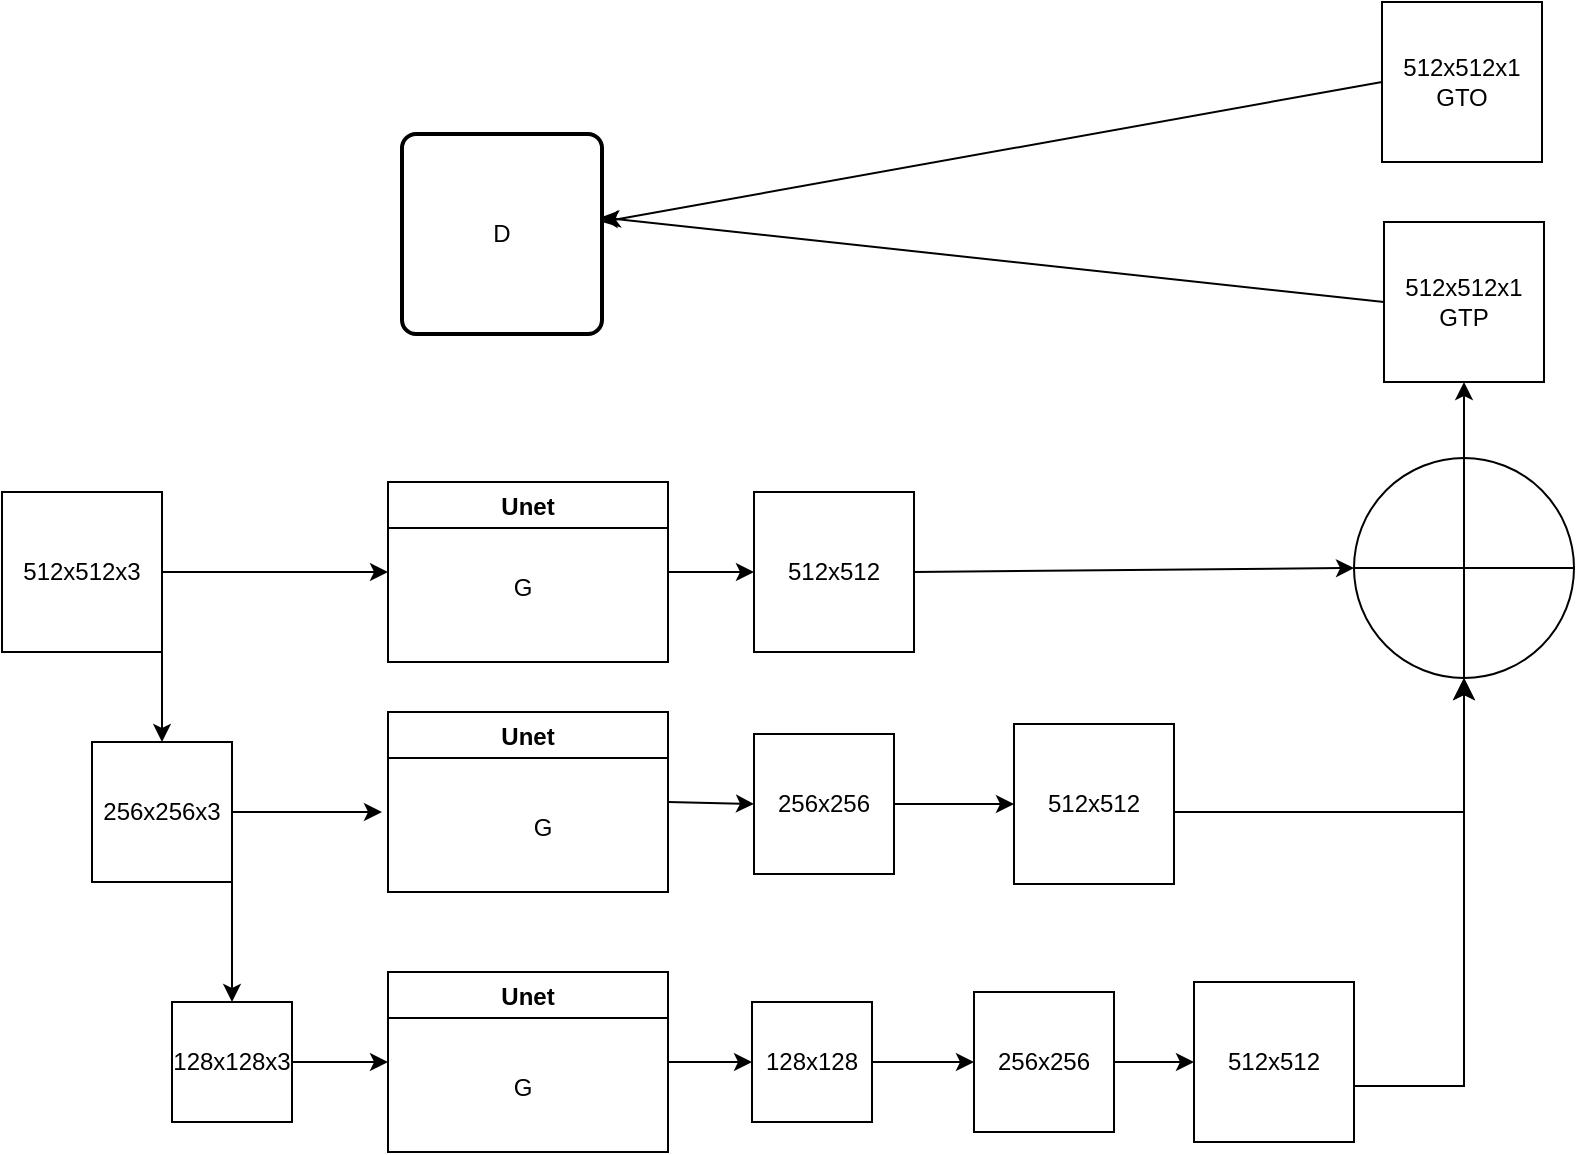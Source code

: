 <mxfile version="23.1.5" type="device">
  <diagram name="Page-1" id="6tGh4pgl7xFcik5QJ90G">
    <mxGraphModel dx="1588" dy="840" grid="1" gridSize="10" guides="1" tooltips="1" connect="1" arrows="1" fold="1" page="1" pageScale="1" pageWidth="850" pageHeight="1100" math="0" shadow="0">
      <root>
        <mxCell id="0" />
        <mxCell id="1" parent="0" />
        <mxCell id="lIJO_MOjgSbArbnvQgLd-1" value="512x512x3" style="whiteSpace=wrap;html=1;aspect=fixed;" vertex="1" parent="1">
          <mxGeometry x="40" y="265" width="80" height="80" as="geometry" />
        </mxCell>
        <mxCell id="lIJO_MOjgSbArbnvQgLd-2" value="256x256x3" style="whiteSpace=wrap;html=1;aspect=fixed;" vertex="1" parent="1">
          <mxGeometry x="85" y="390" width="70" height="70" as="geometry" />
        </mxCell>
        <mxCell id="lIJO_MOjgSbArbnvQgLd-3" value="128x128x3" style="whiteSpace=wrap;html=1;aspect=fixed;" vertex="1" parent="1">
          <mxGeometry x="125" y="520" width="60" height="60" as="geometry" />
        </mxCell>
        <mxCell id="lIJO_MOjgSbArbnvQgLd-9" value="Unet" style="swimlane;" vertex="1" parent="1">
          <mxGeometry x="233" y="260" width="140" height="90" as="geometry" />
        </mxCell>
        <mxCell id="lIJO_MOjgSbArbnvQgLd-10" value="Unet" style="swimlane;" vertex="1" parent="1">
          <mxGeometry x="233" y="375" width="140" height="90" as="geometry" />
        </mxCell>
        <mxCell id="lIJO_MOjgSbArbnvQgLd-11" value="Unet" style="swimlane;" vertex="1" parent="1">
          <mxGeometry x="233" y="505" width="140" height="90" as="geometry" />
        </mxCell>
        <mxCell id="lIJO_MOjgSbArbnvQgLd-13" value="" style="shape=orEllipse;perimeter=ellipsePerimeter;whiteSpace=wrap;html=1;backgroundOutline=1;" vertex="1" parent="1">
          <mxGeometry x="716" y="248" width="110" height="110" as="geometry" />
        </mxCell>
        <mxCell id="lIJO_MOjgSbArbnvQgLd-15" value="128x128" style="whiteSpace=wrap;html=1;aspect=fixed;" vertex="1" parent="1">
          <mxGeometry x="415" y="520" width="60" height="60" as="geometry" />
        </mxCell>
        <mxCell id="lIJO_MOjgSbArbnvQgLd-16" value="256x256" style="whiteSpace=wrap;html=1;aspect=fixed;" vertex="1" parent="1">
          <mxGeometry x="416" y="386" width="70" height="70" as="geometry" />
        </mxCell>
        <mxCell id="lIJO_MOjgSbArbnvQgLd-17" value="512x512" style="whiteSpace=wrap;html=1;aspect=fixed;" vertex="1" parent="1">
          <mxGeometry x="416" y="265" width="80" height="80" as="geometry" />
        </mxCell>
        <mxCell id="lIJO_MOjgSbArbnvQgLd-19" value="512x512" style="whiteSpace=wrap;html=1;aspect=fixed;" vertex="1" parent="1">
          <mxGeometry x="546" y="381" width="80" height="80" as="geometry" />
        </mxCell>
        <mxCell id="lIJO_MOjgSbArbnvQgLd-20" value="256x256" style="whiteSpace=wrap;html=1;aspect=fixed;" vertex="1" parent="1">
          <mxGeometry x="526" y="515" width="70" height="70" as="geometry" />
        </mxCell>
        <mxCell id="lIJO_MOjgSbArbnvQgLd-21" value="512x512" style="whiteSpace=wrap;html=1;aspect=fixed;" vertex="1" parent="1">
          <mxGeometry x="636" y="510" width="80" height="80" as="geometry" />
        </mxCell>
        <mxCell id="lIJO_MOjgSbArbnvQgLd-25" value="" style="edgeStyle=segmentEdgeStyle;endArrow=classic;html=1;curved=0;rounded=0;endSize=8;startSize=8;entryX=0.5;entryY=1;entryDx=0;entryDy=0;" edge="1" parent="1" target="lIJO_MOjgSbArbnvQgLd-13">
          <mxGeometry width="50" height="50" relative="1" as="geometry">
            <mxPoint x="716" y="562" as="sourcePoint" />
            <mxPoint x="766" y="512" as="targetPoint" />
          </mxGeometry>
        </mxCell>
        <mxCell id="lIJO_MOjgSbArbnvQgLd-26" value="" style="edgeStyle=segmentEdgeStyle;endArrow=classic;html=1;curved=0;rounded=0;endSize=8;startSize=8;entryX=0.5;entryY=1;entryDx=0;entryDy=0;" edge="1" parent="1" target="lIJO_MOjgSbArbnvQgLd-13">
          <mxGeometry width="50" height="50" relative="1" as="geometry">
            <mxPoint x="626" y="425" as="sourcePoint" />
            <mxPoint x="750" y="355" as="targetPoint" />
          </mxGeometry>
        </mxCell>
        <mxCell id="lIJO_MOjgSbArbnvQgLd-30" value="" style="endArrow=classic;html=1;rounded=0;exitX=1;exitY=0.5;exitDx=0;exitDy=0;entryX=0;entryY=0.5;entryDx=0;entryDy=0;" edge="1" parent="1" source="lIJO_MOjgSbArbnvQgLd-1" target="lIJO_MOjgSbArbnvQgLd-9">
          <mxGeometry width="50" height="50" relative="1" as="geometry">
            <mxPoint x="500" y="475" as="sourcePoint" />
            <mxPoint x="550" y="425" as="targetPoint" />
          </mxGeometry>
        </mxCell>
        <mxCell id="lIJO_MOjgSbArbnvQgLd-31" value="" style="endArrow=classic;html=1;rounded=0;exitX=1;exitY=0.5;exitDx=0;exitDy=0;entryX=0;entryY=0.5;entryDx=0;entryDy=0;" edge="1" parent="1" source="lIJO_MOjgSbArbnvQgLd-9" target="lIJO_MOjgSbArbnvQgLd-17">
          <mxGeometry width="50" height="50" relative="1" as="geometry">
            <mxPoint x="500" y="475" as="sourcePoint" />
            <mxPoint x="550" y="425" as="targetPoint" />
          </mxGeometry>
        </mxCell>
        <mxCell id="lIJO_MOjgSbArbnvQgLd-32" value="" style="endArrow=classic;html=1;rounded=0;exitX=1;exitY=0.5;exitDx=0;exitDy=0;entryX=0;entryY=0.5;entryDx=0;entryDy=0;" edge="1" parent="1" source="lIJO_MOjgSbArbnvQgLd-17" target="lIJO_MOjgSbArbnvQgLd-13">
          <mxGeometry width="50" height="50" relative="1" as="geometry">
            <mxPoint x="500" y="475" as="sourcePoint" />
            <mxPoint x="550" y="425" as="targetPoint" />
          </mxGeometry>
        </mxCell>
        <mxCell id="lIJO_MOjgSbArbnvQgLd-33" value="" style="endArrow=classic;html=1;rounded=0;exitX=1;exitY=0.5;exitDx=0;exitDy=0;" edge="1" parent="1" source="lIJO_MOjgSbArbnvQgLd-2">
          <mxGeometry width="50" height="50" relative="1" as="geometry">
            <mxPoint x="500" y="475" as="sourcePoint" />
            <mxPoint x="230" y="425" as="targetPoint" />
          </mxGeometry>
        </mxCell>
        <mxCell id="lIJO_MOjgSbArbnvQgLd-34" value="" style="endArrow=classic;html=1;rounded=0;exitX=1;exitY=0.5;exitDx=0;exitDy=0;entryX=0;entryY=0.5;entryDx=0;entryDy=0;" edge="1" parent="1" source="lIJO_MOjgSbArbnvQgLd-10" target="lIJO_MOjgSbArbnvQgLd-16">
          <mxGeometry width="50" height="50" relative="1" as="geometry">
            <mxPoint x="500" y="475" as="sourcePoint" />
            <mxPoint x="550" y="425" as="targetPoint" />
          </mxGeometry>
        </mxCell>
        <mxCell id="lIJO_MOjgSbArbnvQgLd-35" value="" style="endArrow=classic;html=1;rounded=0;exitX=1;exitY=0.5;exitDx=0;exitDy=0;entryX=0;entryY=0.5;entryDx=0;entryDy=0;" edge="1" parent="1" source="lIJO_MOjgSbArbnvQgLd-16" target="lIJO_MOjgSbArbnvQgLd-19">
          <mxGeometry width="50" height="50" relative="1" as="geometry">
            <mxPoint x="500" y="475" as="sourcePoint" />
            <mxPoint x="550" y="425" as="targetPoint" />
          </mxGeometry>
        </mxCell>
        <mxCell id="lIJO_MOjgSbArbnvQgLd-37" value="" style="endArrow=classic;html=1;rounded=0;exitX=1;exitY=0.5;exitDx=0;exitDy=0;entryX=0;entryY=0.5;entryDx=0;entryDy=0;" edge="1" parent="1" source="lIJO_MOjgSbArbnvQgLd-3" target="lIJO_MOjgSbArbnvQgLd-11">
          <mxGeometry width="50" height="50" relative="1" as="geometry">
            <mxPoint x="500" y="625" as="sourcePoint" />
            <mxPoint x="550" y="575" as="targetPoint" />
          </mxGeometry>
        </mxCell>
        <mxCell id="lIJO_MOjgSbArbnvQgLd-38" value="" style="endArrow=classic;html=1;rounded=0;entryX=0;entryY=0.5;entryDx=0;entryDy=0;exitX=1;exitY=0.5;exitDx=0;exitDy=0;" edge="1" parent="1" source="lIJO_MOjgSbArbnvQgLd-11" target="lIJO_MOjgSbArbnvQgLd-15">
          <mxGeometry width="50" height="50" relative="1" as="geometry">
            <mxPoint x="370" y="557" as="sourcePoint" />
            <mxPoint x="550" y="575" as="targetPoint" />
          </mxGeometry>
        </mxCell>
        <mxCell id="lIJO_MOjgSbArbnvQgLd-39" value="" style="endArrow=classic;html=1;rounded=0;entryX=0;entryY=0.5;entryDx=0;entryDy=0;exitX=1;exitY=0.5;exitDx=0;exitDy=0;" edge="1" parent="1" source="lIJO_MOjgSbArbnvQgLd-15" target="lIJO_MOjgSbArbnvQgLd-20">
          <mxGeometry width="50" height="50" relative="1" as="geometry">
            <mxPoint x="480" y="557" as="sourcePoint" />
            <mxPoint x="550" y="575" as="targetPoint" />
          </mxGeometry>
        </mxCell>
        <mxCell id="lIJO_MOjgSbArbnvQgLd-41" value="" style="endArrow=classic;html=1;rounded=0;entryX=0;entryY=0.5;entryDx=0;entryDy=0;exitX=1;exitY=0.5;exitDx=0;exitDy=0;" edge="1" parent="1" source="lIJO_MOjgSbArbnvQgLd-20" target="lIJO_MOjgSbArbnvQgLd-21">
          <mxGeometry width="50" height="50" relative="1" as="geometry">
            <mxPoint x="500" y="625" as="sourcePoint" />
            <mxPoint x="550" y="575" as="targetPoint" />
          </mxGeometry>
        </mxCell>
        <mxCell id="lIJO_MOjgSbArbnvQgLd-53" value="512x512x1&lt;br&gt;GTP" style="whiteSpace=wrap;html=1;aspect=fixed;" vertex="1" parent="1">
          <mxGeometry x="731" y="130" width="80" height="80" as="geometry" />
        </mxCell>
        <mxCell id="lIJO_MOjgSbArbnvQgLd-54" value="512x512x1&lt;br&gt;GTO" style="whiteSpace=wrap;html=1;aspect=fixed;" vertex="1" parent="1">
          <mxGeometry x="730" y="20" width="80" height="80" as="geometry" />
        </mxCell>
        <mxCell id="lIJO_MOjgSbArbnvQgLd-55" value="D" style="rounded=1;whiteSpace=wrap;html=1;absoluteArcSize=1;arcSize=14;strokeWidth=2;" vertex="1" parent="1">
          <mxGeometry x="240" y="86" width="100" height="100" as="geometry" />
        </mxCell>
        <mxCell id="lIJO_MOjgSbArbnvQgLd-56" value="" style="endArrow=classic;html=1;rounded=0;entryX=0.993;entryY=0.417;entryDx=0;entryDy=0;entryPerimeter=0;exitX=0;exitY=0.5;exitDx=0;exitDy=0;" edge="1" parent="1" source="lIJO_MOjgSbArbnvQgLd-53" target="lIJO_MOjgSbArbnvQgLd-55">
          <mxGeometry width="50" height="50" relative="1" as="geometry">
            <mxPoint x="500" y="250" as="sourcePoint" />
            <mxPoint x="550" y="200" as="targetPoint" />
          </mxGeometry>
        </mxCell>
        <mxCell id="lIJO_MOjgSbArbnvQgLd-57" value="" style="endArrow=classic;html=1;rounded=0;exitX=0;exitY=0.5;exitDx=0;exitDy=0;" edge="1" parent="1" source="lIJO_MOjgSbArbnvQgLd-54">
          <mxGeometry width="50" height="50" relative="1" as="geometry">
            <mxPoint x="500" y="250" as="sourcePoint" />
            <mxPoint x="340" y="130" as="targetPoint" />
          </mxGeometry>
        </mxCell>
        <mxCell id="lIJO_MOjgSbArbnvQgLd-58" value="G" style="text;html=1;align=center;verticalAlign=middle;resizable=0;points=[];autosize=1;strokeColor=none;fillColor=none;" vertex="1" parent="1">
          <mxGeometry x="285" y="298" width="30" height="30" as="geometry" />
        </mxCell>
        <mxCell id="lIJO_MOjgSbArbnvQgLd-59" value="G" style="text;html=1;align=center;verticalAlign=middle;resizable=0;points=[];autosize=1;strokeColor=none;fillColor=none;" vertex="1" parent="1">
          <mxGeometry x="295" y="418" width="30" height="30" as="geometry" />
        </mxCell>
        <mxCell id="lIJO_MOjgSbArbnvQgLd-60" value="G" style="text;html=1;align=center;verticalAlign=middle;resizable=0;points=[];autosize=1;strokeColor=none;fillColor=none;" vertex="1" parent="1">
          <mxGeometry x="285" y="548" width="30" height="30" as="geometry" />
        </mxCell>
        <mxCell id="lIJO_MOjgSbArbnvQgLd-61" value="" style="endArrow=classic;html=1;rounded=0;entryX=0.5;entryY=1;entryDx=0;entryDy=0;exitX=0.5;exitY=0;exitDx=0;exitDy=0;" edge="1" parent="1" source="lIJO_MOjgSbArbnvQgLd-13" target="lIJO_MOjgSbArbnvQgLd-53">
          <mxGeometry width="50" height="50" relative="1" as="geometry">
            <mxPoint x="460" y="390" as="sourcePoint" />
            <mxPoint x="510" y="340" as="targetPoint" />
          </mxGeometry>
        </mxCell>
        <mxCell id="lIJO_MOjgSbArbnvQgLd-63" value="" style="endArrow=classic;html=1;rounded=0;exitX=1;exitY=1;exitDx=0;exitDy=0;entryX=0.5;entryY=0;entryDx=0;entryDy=0;" edge="1" parent="1" source="lIJO_MOjgSbArbnvQgLd-1" target="lIJO_MOjgSbArbnvQgLd-2">
          <mxGeometry width="50" height="50" relative="1" as="geometry">
            <mxPoint x="460" y="380" as="sourcePoint" />
            <mxPoint x="510" y="330" as="targetPoint" />
          </mxGeometry>
        </mxCell>
        <mxCell id="lIJO_MOjgSbArbnvQgLd-65" value="" style="endArrow=classic;html=1;rounded=0;exitX=1;exitY=1;exitDx=0;exitDy=0;entryX=0.5;entryY=0;entryDx=0;entryDy=0;" edge="1" parent="1" source="lIJO_MOjgSbArbnvQgLd-2" target="lIJO_MOjgSbArbnvQgLd-3">
          <mxGeometry width="50" height="50" relative="1" as="geometry">
            <mxPoint x="130" y="355" as="sourcePoint" />
            <mxPoint x="130" y="400" as="targetPoint" />
          </mxGeometry>
        </mxCell>
      </root>
    </mxGraphModel>
  </diagram>
</mxfile>
